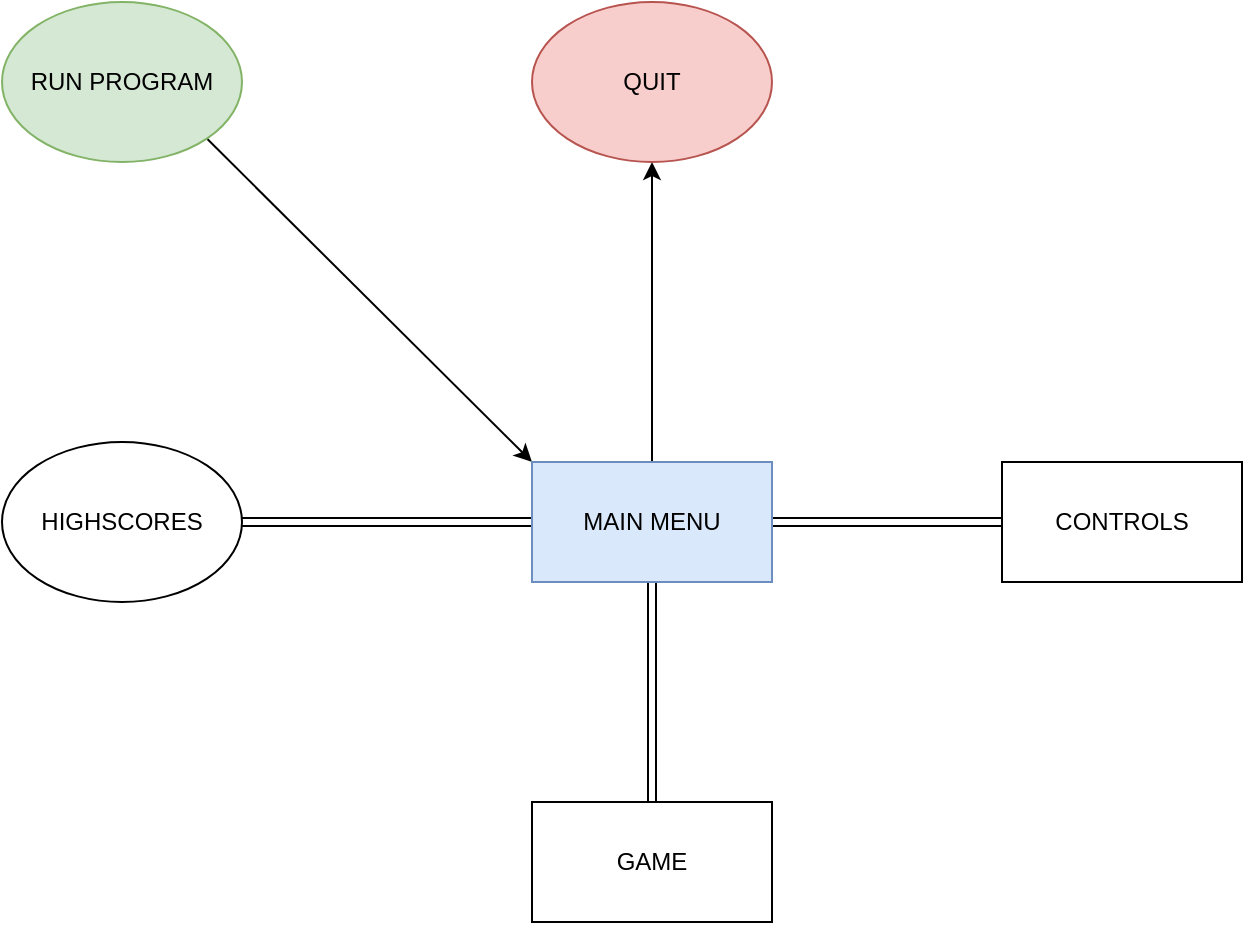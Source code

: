 <mxfile version="22.1.4" type="github" pages="6">
  <diagram name="MAIN MENU" id="f6qbeZWMwSDhqAoHqIBX">
    <mxGraphModel dx="1434" dy="780" grid="1" gridSize="10" guides="1" tooltips="1" connect="1" arrows="1" fold="1" page="1" pageScale="1" pageWidth="850" pageHeight="1100" math="0" shadow="0">
      <root>
        <mxCell id="0" />
        <mxCell id="1" parent="0" />
        <mxCell id="A0sOsEILW6__i0M57WjE-8" style="edgeStyle=orthogonalEdgeStyle;rounded=0;orthogonalLoop=1;jettySize=auto;html=1;shape=link;" edge="1" parent="1" source="A0sOsEILW6__i0M57WjE-7">
          <mxGeometry relative="1" as="geometry">
            <mxPoint x="425" y="650" as="targetPoint" />
          </mxGeometry>
        </mxCell>
        <mxCell id="A0sOsEILW6__i0M57WjE-13" style="edgeStyle=orthogonalEdgeStyle;rounded=0;orthogonalLoop=1;jettySize=auto;html=1;entryX=1;entryY=0.5;entryDx=0;entryDy=0;shape=link;" edge="1" parent="1" source="A0sOsEILW6__i0M57WjE-7" target="IMS0mvS3RAIJHj3OlGql-1">
          <mxGeometry relative="1" as="geometry">
            <mxPoint x="240" y="510" as="targetPoint" />
          </mxGeometry>
        </mxCell>
        <mxCell id="A0sOsEILW6__i0M57WjE-15" style="edgeStyle=orthogonalEdgeStyle;rounded=0;orthogonalLoop=1;jettySize=auto;html=1;entryX=0;entryY=0.5;entryDx=0;entryDy=0;shape=link;" edge="1" parent="1" source="A0sOsEILW6__i0M57WjE-7" target="A0sOsEILW6__i0M57WjE-14">
          <mxGeometry relative="1" as="geometry" />
        </mxCell>
        <mxCell id="JNywMPjdHzQD_Y4PxTfl-3" style="edgeStyle=orthogonalEdgeStyle;rounded=0;orthogonalLoop=1;jettySize=auto;html=1;entryX=0.5;entryY=1;entryDx=0;entryDy=0;" edge="1" parent="1" source="A0sOsEILW6__i0M57WjE-7" target="3nCfzb72wTaJytYhFQna-3">
          <mxGeometry relative="1" as="geometry">
            <mxPoint x="425" y="370" as="targetPoint" />
          </mxGeometry>
        </mxCell>
        <mxCell id="JNywMPjdHzQD_Y4PxTfl-5" style="rounded=0;orthogonalLoop=1;jettySize=auto;html=1;exitX=1;exitY=1;exitDx=0;exitDy=0;entryX=0;entryY=0;entryDx=0;entryDy=0;" edge="1" parent="1" source="3nCfzb72wTaJytYhFQna-2" target="A0sOsEILW6__i0M57WjE-7">
          <mxGeometry relative="1" as="geometry">
            <mxPoint x="200" y="320" as="sourcePoint" />
          </mxGeometry>
        </mxCell>
        <mxCell id="A0sOsEILW6__i0M57WjE-7" value="MAIN MENU" style="whiteSpace=wrap;html=1;fillColor=#dae8fc;strokeColor=#6c8ebf;" vertex="1" parent="1">
          <mxGeometry x="365" y="480" width="120" height="60" as="geometry" />
        </mxCell>
        <mxCell id="A0sOsEILW6__i0M57WjE-10" value="GAME" style="whiteSpace=wrap;html=1;" vertex="1" parent="1">
          <mxGeometry x="365" y="650" width="120" height="60" as="geometry" />
        </mxCell>
        <mxCell id="A0sOsEILW6__i0M57WjE-14" value="CONTROLS" style="whiteSpace=wrap;html=1;" vertex="1" parent="1">
          <mxGeometry x="600" y="480" width="120" height="60" as="geometry" />
        </mxCell>
        <mxCell id="3nCfzb72wTaJytYhFQna-2" value="RUN PROGRAM" style="ellipse;whiteSpace=wrap;html=1;fillColor=#d5e8d4;strokeColor=#82b366;" vertex="1" parent="1">
          <mxGeometry x="100" y="250" width="120" height="80" as="geometry" />
        </mxCell>
        <mxCell id="3nCfzb72wTaJytYhFQna-3" value="QUIT" style="ellipse;whiteSpace=wrap;html=1;fillColor=#f8cecc;strokeColor=#b85450;" vertex="1" parent="1">
          <mxGeometry x="365" y="250" width="120" height="80" as="geometry" />
        </mxCell>
        <mxCell id="IMS0mvS3RAIJHj3OlGql-1" value="HIGHSCORES" style="ellipse;whiteSpace=wrap;html=1;" vertex="1" parent="1">
          <mxGeometry x="100" y="470" width="120" height="80" as="geometry" />
        </mxCell>
      </root>
    </mxGraphModel>
  </diagram>
  <diagram id="wsTIQX0R__2c1MG0-mjk" name="CONTROLS">
    <mxGraphModel dx="1434" dy="780" grid="1" gridSize="10" guides="1" tooltips="1" connect="1" arrows="1" fold="1" page="1" pageScale="1" pageWidth="850" pageHeight="1100" math="0" shadow="0">
      <root>
        <mxCell id="0" />
        <mxCell id="1" parent="0" />
        <mxCell id="JovX2mf4m0CrY_RjvSDW-2" style="edgeStyle=orthogonalEdgeStyle;rounded=0;orthogonalLoop=1;jettySize=auto;html=1;entryX=0.5;entryY=1;entryDx=0;entryDy=0;startArrow=classic;startFill=1;" edge="1" parent="1" source="nOP7orXFP5lJyvkfBWBb-1" target="JovX2mf4m0CrY_RjvSDW-1">
          <mxGeometry relative="1" as="geometry" />
        </mxCell>
        <mxCell id="JovX2mf4m0CrY_RjvSDW-6" value="" style="edgeStyle=orthogonalEdgeStyle;rounded=0;orthogonalLoop=1;jettySize=auto;html=1;startArrow=classic;startFill=1;" edge="1" parent="1" source="nOP7orXFP5lJyvkfBWBb-1" target="JovX2mf4m0CrY_RjvSDW-5">
          <mxGeometry relative="1" as="geometry" />
        </mxCell>
        <mxCell id="nOP7orXFP5lJyvkfBWBb-1" value="CONTROLS" style="whiteSpace=wrap;html=1;fillColor=#dae8fc;strokeColor=#6c8ebf;" vertex="1" parent="1">
          <mxGeometry x="365" y="520" width="120" height="60" as="geometry" />
        </mxCell>
        <mxCell id="JovX2mf4m0CrY_RjvSDW-8" style="rounded=0;orthogonalLoop=1;jettySize=auto;html=1;exitX=0;exitY=0;exitDx=0;exitDy=0;startArrow=classic;startFill=1;entryX=1;entryY=1;entryDx=0;entryDy=0;" edge="1" parent="1" source="JovX2mf4m0CrY_RjvSDW-1" target="JovX2mf4m0CrY_RjvSDW-10">
          <mxGeometry relative="1" as="geometry">
            <mxPoint x="270" y="320" as="targetPoint" />
          </mxGeometry>
        </mxCell>
        <mxCell id="JovX2mf4m0CrY_RjvSDW-17" style="rounded=0;orthogonalLoop=1;jettySize=auto;html=1;exitX=1;exitY=0;exitDx=0;exitDy=0;startArrow=classic;startFill=1;" edge="1" parent="1" source="JovX2mf4m0CrY_RjvSDW-1" target="JovX2mf4m0CrY_RjvSDW-16">
          <mxGeometry relative="1" as="geometry" />
        </mxCell>
        <mxCell id="JovX2mf4m0CrY_RjvSDW-1" value="CAMERA CONTROLS" style="whiteSpace=wrap;html=1;" vertex="1" parent="1">
          <mxGeometry x="365" y="380" width="120" height="60" as="geometry" />
        </mxCell>
        <mxCell id="JovX2mf4m0CrY_RjvSDW-19" style="rounded=0;orthogonalLoop=1;jettySize=auto;html=1;exitX=0;exitY=1;exitDx=0;exitDy=0;entryX=1;entryY=0;entryDx=0;entryDy=0;startArrow=classic;startFill=1;" edge="1" parent="1" source="JovX2mf4m0CrY_RjvSDW-5" target="JovX2mf4m0CrY_RjvSDW-18">
          <mxGeometry relative="1" as="geometry" />
        </mxCell>
        <mxCell id="JovX2mf4m0CrY_RjvSDW-21" value="" style="edgeStyle=orthogonalEdgeStyle;rounded=0;orthogonalLoop=1;jettySize=auto;html=1;startArrow=classic;startFill=1;" edge="1" parent="1" source="JovX2mf4m0CrY_RjvSDW-5" target="JovX2mf4m0CrY_RjvSDW-20">
          <mxGeometry relative="1" as="geometry" />
        </mxCell>
        <mxCell id="JovX2mf4m0CrY_RjvSDW-23" style="rounded=0;orthogonalLoop=1;jettySize=auto;html=1;exitX=1;exitY=1;exitDx=0;exitDy=0;startArrow=classic;startFill=1;" edge="1" parent="1" source="JovX2mf4m0CrY_RjvSDW-5" target="JovX2mf4m0CrY_RjvSDW-22">
          <mxGeometry relative="1" as="geometry" />
        </mxCell>
        <mxCell id="JovX2mf4m0CrY_RjvSDW-5" value="CHARACTER CONTROLS" style="whiteSpace=wrap;html=1;" vertex="1" parent="1">
          <mxGeometry x="365" y="660" width="120" height="60" as="geometry" />
        </mxCell>
        <mxCell id="JovX2mf4m0CrY_RjvSDW-10" value="LOCK ON TO CHARACTER" style="ellipse;whiteSpace=wrap;html=1;" vertex="1" parent="1">
          <mxGeometry x="220" y="240" width="80" height="80" as="geometry" />
        </mxCell>
        <mxCell id="JovX2mf4m0CrY_RjvSDW-13" style="edgeStyle=orthogonalEdgeStyle;rounded=0;orthogonalLoop=1;jettySize=auto;html=1;entryX=0.5;entryY=0;entryDx=0;entryDy=0;startArrow=classic;startFill=1;" edge="1" parent="1" source="JovX2mf4m0CrY_RjvSDW-11" target="JovX2mf4m0CrY_RjvSDW-1">
          <mxGeometry relative="1" as="geometry" />
        </mxCell>
        <mxCell id="JovX2mf4m0CrY_RjvSDW-11" value="FREE LOOK LEFT, RIGHT, UP, DOWN" style="ellipse;whiteSpace=wrap;html=1;" vertex="1" parent="1">
          <mxGeometry x="385" y="240" width="80" height="80" as="geometry" />
        </mxCell>
        <mxCell id="JovX2mf4m0CrY_RjvSDW-16" value="ZOOM IN/OUT" style="ellipse;whiteSpace=wrap;html=1;" vertex="1" parent="1">
          <mxGeometry x="540" y="240" width="80" height="80" as="geometry" />
        </mxCell>
        <mxCell id="JovX2mf4m0CrY_RjvSDW-18" value="MOVE LEFT/RIGHT JUMP/DUCK" style="ellipse;whiteSpace=wrap;html=1;" vertex="1" parent="1">
          <mxGeometry x="220" y="800" width="80" height="80" as="geometry" />
        </mxCell>
        <mxCell id="JovX2mf4m0CrY_RjvSDW-20" value="ABILITIES" style="ellipse;whiteSpace=wrap;html=1;" vertex="1" parent="1">
          <mxGeometry x="385" y="800" width="80" height="80" as="geometry" />
        </mxCell>
        <mxCell id="JovX2mf4m0CrY_RjvSDW-22" value="ATTACKING" style="ellipse;whiteSpace=wrap;html=1;" vertex="1" parent="1">
          <mxGeometry x="540" y="800" width="80" height="80" as="geometry" />
        </mxCell>
        <mxCell id="C7izy2zjKDOAadgw1DY5-1" value="PAUSE MENU" style="whiteSpace=wrap;html=1;" vertex="1" parent="1">
          <mxGeometry x="125" y="400" width="120" height="60" as="geometry" />
        </mxCell>
        <mxCell id="EzD_RUvCBGB9TVmB6lGQ-1" value="MAIN MENU" style="whiteSpace=wrap;html=1;" vertex="1" parent="1">
          <mxGeometry x="125" y="640" width="120" height="60" as="geometry" />
        </mxCell>
        <mxCell id="EzD_RUvCBGB9TVmB6lGQ-2" value="" style="strokeWidth=2;html=1;shape=mxgraph.flowchart.annotation_2;align=left;labelPosition=right;pointerEvents=1;rotation=-180;" vertex="1" parent="1">
          <mxGeometry x="245" y="425" width="120" height="250" as="geometry" />
        </mxCell>
        <mxCell id="EzD_RUvCBGB9TVmB6lGQ-3" style="edgeStyle=orthogonalEdgeStyle;rounded=0;orthogonalLoop=1;jettySize=auto;html=1;exitX=0;exitY=0.5;exitDx=0;exitDy=0;entryX=0;entryY=0.5;entryDx=0;entryDy=0;entryPerimeter=0;endArrow=none;endFill=0;" edge="1" parent="1" source="nOP7orXFP5lJyvkfBWBb-1" target="EzD_RUvCBGB9TVmB6lGQ-2">
          <mxGeometry relative="1" as="geometry" />
        </mxCell>
      </root>
    </mxGraphModel>
  </diagram>
  <diagram id="AFJw5L8N4FYlKycEIOmF" name="GAME">
    <mxGraphModel dx="1434" dy="780" grid="1" gridSize="10" guides="1" tooltips="1" connect="1" arrows="1" fold="1" page="1" pageScale="1" pageWidth="850" pageHeight="1100" math="0" shadow="0">
      <root>
        <mxCell id="0" />
        <mxCell id="1" parent="0" />
        <mxCell id="VCiBEJKBP1wD6iSnRR23-2" style="rounded=0;orthogonalLoop=1;jettySize=auto;html=1;exitX=0;exitY=0;exitDx=0;exitDy=0;entryX=1;entryY=1;entryDx=0;entryDy=0;startArrow=classic;startFill=1;" edge="1" parent="1" source="TVBOGNOdT7VSfqVPFUww-1" target="VCiBEJKBP1wD6iSnRR23-1">
          <mxGeometry relative="1" as="geometry" />
        </mxCell>
        <mxCell id="-nl5IvztgWxU2XyF3XSp-2" value="" style="edgeStyle=orthogonalEdgeStyle;rounded=0;orthogonalLoop=1;jettySize=auto;html=1;" edge="1" parent="1" source="TVBOGNOdT7VSfqVPFUww-1" target="-nl5IvztgWxU2XyF3XSp-1">
          <mxGeometry relative="1" as="geometry" />
        </mxCell>
        <mxCell id="TVBOGNOdT7VSfqVPFUww-1" value="GAME" style="whiteSpace=wrap;html=1;fillColor=#dae8fc;strokeColor=#6c8ebf;" vertex="1" parent="1">
          <mxGeometry x="360" y="520" width="120" height="60" as="geometry" />
        </mxCell>
        <mxCell id="_DnxZRCTlROANOcN744E-3" style="rounded=0;orthogonalLoop=1;jettySize=auto;html=1;exitX=1;exitY=0;exitDx=0;exitDy=0;entryX=0;entryY=1;entryDx=0;entryDy=0;" edge="1" parent="1" source="VCiBEJKBP1wD6iSnRR23-1" target="_DnxZRCTlROANOcN744E-1">
          <mxGeometry relative="1" as="geometry" />
        </mxCell>
        <mxCell id="VCiBEJKBP1wD6iSnRR23-1" value="PAUSE MENU" style="whiteSpace=wrap;html=1;" vertex="1" parent="1">
          <mxGeometry x="160" y="380" width="120" height="60" as="geometry" />
        </mxCell>
        <mxCell id="cxzSiZV_l0XhxVGDqH5--3" style="rounded=0;orthogonalLoop=1;jettySize=auto;html=1;exitX=0.5;exitY=0;exitDx=0;exitDy=0;entryX=0.5;entryY=1;entryDx=0;entryDy=0;startArrow=classic;startFill=1;endArrow=none;endFill=0;edgeStyle=orthogonalEdgeStyle;" edge="1" parent="1" source="cxzSiZV_l0XhxVGDqH5--1" target="TVBOGNOdT7VSfqVPFUww-1">
          <mxGeometry relative="1" as="geometry">
            <mxPoint x="180" y="630" as="sourcePoint" />
          </mxGeometry>
        </mxCell>
        <mxCell id="cxzSiZV_l0XhxVGDqH5--1" value="LEVEL" style="rounded=0;whiteSpace=wrap;html=1;" vertex="1" parent="1">
          <mxGeometry x="240" y="660" width="120" height="60" as="geometry" />
        </mxCell>
        <mxCell id="-nl5IvztgWxU2XyF3XSp-1" value="CHARACTER" style="whiteSpace=wrap;html=1;" vertex="1" parent="1">
          <mxGeometry x="480" y="660" width="120" height="60" as="geometry" />
        </mxCell>
        <mxCell id="_DnxZRCTlROANOcN744E-2" style="edgeStyle=orthogonalEdgeStyle;rounded=0;orthogonalLoop=1;jettySize=auto;html=1;entryX=0.5;entryY=0;entryDx=0;entryDy=0;" edge="1" parent="1" source="_DnxZRCTlROANOcN744E-1" target="TVBOGNOdT7VSfqVPFUww-1">
          <mxGeometry relative="1" as="geometry" />
        </mxCell>
        <mxCell id="_DnxZRCTlROANOcN744E-1" value="MAIN MENU" style="whiteSpace=wrap;html=1;" vertex="1" parent="1">
          <mxGeometry x="360" y="260" width="120" height="60" as="geometry" />
        </mxCell>
      </root>
    </mxGraphModel>
  </diagram>
  <diagram id="sTj0x3kTQRbL7YshAb3h" name="PAUSE MENU">
    <mxGraphModel dx="1434" dy="780" grid="1" gridSize="10" guides="1" tooltips="1" connect="1" arrows="1" fold="1" page="1" pageScale="1" pageWidth="850" pageHeight="1100" math="0" shadow="0">
      <root>
        <mxCell id="0" />
        <mxCell id="1" parent="0" />
        <mxCell id="Kn4Cy52cA3jYdLmHuO6p-2" value="" style="edgeStyle=orthogonalEdgeStyle;rounded=0;orthogonalLoop=1;jettySize=auto;html=1;startArrow=classic;startFill=1;" edge="1" parent="1" source="qxQLil6lMfuEJu_GpRrl-1" target="Kn4Cy52cA3jYdLmHuO6p-1">
          <mxGeometry relative="1" as="geometry" />
        </mxCell>
        <mxCell id="Byaa2cfL4_PmIDJNzEeE-2" value="" style="edgeStyle=orthogonalEdgeStyle;rounded=0;orthogonalLoop=1;jettySize=auto;html=1;" edge="1" parent="1" source="qxQLil6lMfuEJu_GpRrl-1" target="Byaa2cfL4_PmIDJNzEeE-1">
          <mxGeometry relative="1" as="geometry" />
        </mxCell>
        <mxCell id="Byaa2cfL4_PmIDJNzEeE-4" value="" style="edgeStyle=orthogonalEdgeStyle;rounded=0;orthogonalLoop=1;jettySize=auto;html=1;startArrow=classic;startFill=1;" edge="1" parent="1" source="qxQLil6lMfuEJu_GpRrl-1" target="Byaa2cfL4_PmIDJNzEeE-3">
          <mxGeometry relative="1" as="geometry" />
        </mxCell>
        <mxCell id="qxQLil6lMfuEJu_GpRrl-1" value="PAUSE MENU" style="whiteSpace=wrap;html=1;fillColor=#dae8fc;strokeColor=#6c8ebf;" vertex="1" parent="1">
          <mxGeometry x="365" y="520" width="120" height="60" as="geometry" />
        </mxCell>
        <mxCell id="Kn4Cy52cA3jYdLmHuO6p-1" value="CONTROLS" style="whiteSpace=wrap;html=1;" vertex="1" parent="1">
          <mxGeometry x="165" y="520" width="120" height="60" as="geometry" />
        </mxCell>
        <mxCell id="Byaa2cfL4_PmIDJNzEeE-1" value="MAIN MENU" style="whiteSpace=wrap;html=1;" vertex="1" parent="1">
          <mxGeometry x="565" y="520" width="120" height="60" as="geometry" />
        </mxCell>
        <mxCell id="Byaa2cfL4_PmIDJNzEeE-3" value="GAME" style="whiteSpace=wrap;html=1;" vertex="1" parent="1">
          <mxGeometry x="365" y="660" width="120" height="60" as="geometry" />
        </mxCell>
      </root>
    </mxGraphModel>
  </diagram>
  <diagram id="pRN78n8F8wu90nyks8tK" name="CHARACTER">
    <mxGraphModel dx="1434" dy="780" grid="1" gridSize="10" guides="1" tooltips="1" connect="1" arrows="1" fold="1" page="1" pageScale="1" pageWidth="850" pageHeight="1100" math="0" shadow="0">
      <root>
        <mxCell id="0" />
        <mxCell id="1" parent="0" />
        <mxCell id="CDvU7p-iJY4ADXNCXkYR-3" style="rounded=0;orthogonalLoop=1;jettySize=auto;html=1;exitX=0;exitY=0;exitDx=0;exitDy=0;entryX=1;entryY=1;entryDx=0;entryDy=0;" edge="1" parent="1" source="CDvU7p-iJY4ADXNCXkYR-1" target="CDvU7p-iJY4ADXNCXkYR-2">
          <mxGeometry relative="1" as="geometry" />
        </mxCell>
        <mxCell id="CDvU7p-iJY4ADXNCXkYR-5" value="" style="edgeStyle=orthogonalEdgeStyle;rounded=0;orthogonalLoop=1;jettySize=auto;html=1;" edge="1" parent="1" source="CDvU7p-iJY4ADXNCXkYR-1" target="CDvU7p-iJY4ADXNCXkYR-4">
          <mxGeometry relative="1" as="geometry" />
        </mxCell>
        <mxCell id="CDvU7p-iJY4ADXNCXkYR-8" style="rounded=0;orthogonalLoop=1;jettySize=auto;html=1;exitX=1;exitY=1;exitDx=0;exitDy=0;entryX=0;entryY=0;entryDx=0;entryDy=0;" edge="1" parent="1" source="CDvU7p-iJY4ADXNCXkYR-1" target="CDvU7p-iJY4ADXNCXkYR-7">
          <mxGeometry relative="1" as="geometry" />
        </mxCell>
        <mxCell id="CDvU7p-iJY4ADXNCXkYR-10" style="rounded=0;orthogonalLoop=1;jettySize=auto;html=1;exitX=0;exitY=1;exitDx=0;exitDy=0;entryX=1;entryY=0;entryDx=0;entryDy=0;" edge="1" parent="1" source="CDvU7p-iJY4ADXNCXkYR-1" target="CDvU7p-iJY4ADXNCXkYR-9">
          <mxGeometry relative="1" as="geometry" />
        </mxCell>
        <mxCell id="CDvU7p-iJY4ADXNCXkYR-1" value="CHARACTER" style="whiteSpace=wrap;html=1;fillColor=#dae8fc;strokeColor=#6c8ebf;" vertex="1" parent="1">
          <mxGeometry x="365" y="520" width="120" height="60" as="geometry" />
        </mxCell>
        <mxCell id="CDvU7p-iJY4ADXNCXkYR-2" value="CHAR-DESIGN" style="whiteSpace=wrap;html=1;" vertex="1" parent="1">
          <mxGeometry x="200" y="410" width="120" height="60" as="geometry" />
        </mxCell>
        <mxCell id="CDvU7p-iJY4ADXNCXkYR-4" value="WEAPONS" style="whiteSpace=wrap;html=1;" vertex="1" parent="1">
          <mxGeometry x="365" y="630" width="120" height="60" as="geometry" />
        </mxCell>
        <mxCell id="CDvU7p-iJY4ADXNCXkYR-14" style="rounded=0;orthogonalLoop=1;jettySize=auto;html=1;entryX=0.5;entryY=0;entryDx=0;entryDy=0;exitX=0.5;exitY=1;exitDx=0;exitDy=0;" edge="1" parent="1" source="CDvU7p-iJY4ADXNCXkYR-7" target="CDvU7p-iJY4ADXNCXkYR-13">
          <mxGeometry relative="1" as="geometry" />
        </mxCell>
        <mxCell id="CDvU7p-iJY4ADXNCXkYR-16" style="edgeStyle=orthogonalEdgeStyle;rounded=0;orthogonalLoop=1;jettySize=auto;html=1;exitX=0.5;exitY=1;exitDx=0;exitDy=0;entryX=0.5;entryY=0;entryDx=0;entryDy=0;" edge="1" parent="1" source="CDvU7p-iJY4ADXNCXkYR-7" target="CDvU7p-iJY4ADXNCXkYR-15">
          <mxGeometry relative="1" as="geometry" />
        </mxCell>
        <mxCell id="CDvU7p-iJY4ADXNCXkYR-19" style="rounded=0;orthogonalLoop=1;jettySize=auto;html=1;exitX=0.5;exitY=1;exitDx=0;exitDy=0;entryX=0.5;entryY=0;entryDx=0;entryDy=0;" edge="1" parent="1" source="CDvU7p-iJY4ADXNCXkYR-7" target="CDvU7p-iJY4ADXNCXkYR-20">
          <mxGeometry relative="1" as="geometry">
            <mxPoint x="720" y="750" as="targetPoint" />
          </mxGeometry>
        </mxCell>
        <mxCell id="CDvU7p-iJY4ADXNCXkYR-7" value="STATS" style="whiteSpace=wrap;html=1;" vertex="1" parent="1">
          <mxGeometry x="530" y="630" width="120" height="60" as="geometry" />
        </mxCell>
        <mxCell id="CDvU7p-iJY4ADXNCXkYR-9" value="ABILITIES" style="whiteSpace=wrap;html=1;" vertex="1" parent="1">
          <mxGeometry x="200" y="630" width="120" height="60" as="geometry" />
        </mxCell>
        <mxCell id="CDvU7p-iJY4ADXNCXkYR-13" value="STRENGTH" style="ellipse;whiteSpace=wrap;html=1;" vertex="1" parent="1">
          <mxGeometry x="425" y="750" width="80" height="80" as="geometry" />
        </mxCell>
        <mxCell id="CDvU7p-iJY4ADXNCXkYR-15" value="SPEED" style="ellipse;whiteSpace=wrap;html=1;" vertex="1" parent="1">
          <mxGeometry x="550" y="750" width="80" height="80" as="geometry" />
        </mxCell>
        <mxCell id="CDvU7p-iJY4ADXNCXkYR-24" value="" style="edgeStyle=orthogonalEdgeStyle;rounded=0;orthogonalLoop=1;jettySize=auto;html=1;" edge="1" parent="1" source="CDvU7p-iJY4ADXNCXkYR-20" target="CDvU7p-iJY4ADXNCXkYR-23">
          <mxGeometry relative="1" as="geometry" />
        </mxCell>
        <mxCell id="CDvU7p-iJY4ADXNCXkYR-26" style="edgeStyle=orthogonalEdgeStyle;rounded=0;orthogonalLoop=1;jettySize=auto;html=1;exitX=0.5;exitY=1;exitDx=0;exitDy=0;entryX=0.5;entryY=0;entryDx=0;entryDy=0;" edge="1" parent="1" source="CDvU7p-iJY4ADXNCXkYR-20" target="CDvU7p-iJY4ADXNCXkYR-25">
          <mxGeometry relative="1" as="geometry" />
        </mxCell>
        <mxCell id="CDvU7p-iJY4ADXNCXkYR-20" value="HEARTS" style="whiteSpace=wrap;html=1;" vertex="1" parent="1">
          <mxGeometry x="660" y="760" width="120" height="60" as="geometry" />
        </mxCell>
        <mxCell id="CDvU7p-iJY4ADXNCXkYR-23" value="NUMBER OF HEARTS" style="ellipse;whiteSpace=wrap;html=1;" vertex="1" parent="1">
          <mxGeometry x="620" y="860" width="80" height="80" as="geometry" />
        </mxCell>
        <mxCell id="CDvU7p-iJY4ADXNCXkYR-25" value="REGENE-&lt;br&gt;RATION" style="ellipse;whiteSpace=wrap;html=1;" vertex="1" parent="1">
          <mxGeometry x="750" y="860" width="80" height="80" as="geometry" />
        </mxCell>
      </root>
    </mxGraphModel>
  </diagram>
  <diagram id="mw_rLpQ7TrdTa8hrFZ9m" name="LEVEL">
    <mxGraphModel dx="1434" dy="780" grid="1" gridSize="10" guides="1" tooltips="1" connect="1" arrows="1" fold="1" page="1" pageScale="1" pageWidth="850" pageHeight="1100" math="0" shadow="0">
      <root>
        <mxCell id="0" />
        <mxCell id="1" parent="0" />
        <mxCell id="PtGW8gV004STq0HNYofY-6" value="" style="edgeStyle=orthogonalEdgeStyle;rounded=0;orthogonalLoop=1;jettySize=auto;html=1;" edge="1" parent="1" source="dKMrXPe_rPZgTET6osUj-1" target="PtGW8gV004STq0HNYofY-5">
          <mxGeometry relative="1" as="geometry" />
        </mxCell>
        <mxCell id="gjoNfIbfHiqJ1s2Zqo2H-2" value="" style="edgeStyle=orthogonalEdgeStyle;rounded=0;orthogonalLoop=1;jettySize=auto;html=1;" edge="1" parent="1" source="dKMrXPe_rPZgTET6osUj-1" target="gjoNfIbfHiqJ1s2Zqo2H-1">
          <mxGeometry relative="1" as="geometry" />
        </mxCell>
        <mxCell id="gjoNfIbfHiqJ1s2Zqo2H-6" value="" style="edgeStyle=orthogonalEdgeStyle;rounded=0;orthogonalLoop=1;jettySize=auto;html=1;" edge="1" parent="1" source="dKMrXPe_rPZgTET6osUj-1" target="gjoNfIbfHiqJ1s2Zqo2H-5">
          <mxGeometry relative="1" as="geometry" />
        </mxCell>
        <mxCell id="dKMrXPe_rPZgTET6osUj-1" value="LEVEL" style="whiteSpace=wrap;html=1;fillColor=#dae8fc;strokeColor=#6c8ebf;" vertex="1" parent="1">
          <mxGeometry x="365" y="520" width="120" height="60" as="geometry" />
        </mxCell>
        <mxCell id="PtGW8gV004STq0HNYofY-5" value="TERRAIN" style="ellipse;whiteSpace=wrap;html=1;" vertex="1" parent="1">
          <mxGeometry x="290" y="630" width="80" height="80" as="geometry" />
        </mxCell>
        <mxCell id="gjoNfIbfHiqJ1s2Zqo2H-1" value="GRAVITY" style="ellipse;whiteSpace=wrap;html=1;" vertex="1" parent="1">
          <mxGeometry x="385" y="630" width="80" height="80" as="geometry" />
        </mxCell>
        <mxCell id="DgV881Zaxz7SSfs2q1Er-2" value="" style="edgeStyle=orthogonalEdgeStyle;rounded=0;orthogonalLoop=1;jettySize=auto;html=1;" edge="1" parent="1" source="gjoNfIbfHiqJ1s2Zqo2H-5" target="DgV881Zaxz7SSfs2q1Er-1">
          <mxGeometry relative="1" as="geometry" />
        </mxCell>
        <mxCell id="gjoNfIbfHiqJ1s2Zqo2H-5" value="MOBS" style="whiteSpace=wrap;html=1;" vertex="1" parent="1">
          <mxGeometry x="485" y="630" width="120" height="60" as="geometry" />
        </mxCell>
        <mxCell id="DgV881Zaxz7SSfs2q1Er-1" value="CHARACTER" style="shape=process;whiteSpace=wrap;html=1;backgroundOutline=1;" vertex="1" parent="1">
          <mxGeometry x="485" y="770" width="120" height="60" as="geometry" />
        </mxCell>
      </root>
    </mxGraphModel>
  </diagram>
</mxfile>
